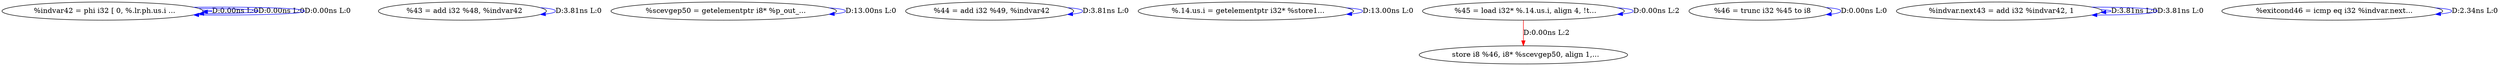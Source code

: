 digraph {
Node0x40bcda0[label="  %indvar42 = phi i32 [ 0, %.lr.ph.us.i ..."];
Node0x40bcda0 -> Node0x40bcda0[label="D:0.00ns L:0",color=blue];
Node0x40bcda0 -> Node0x40bcda0[label="D:0.00ns L:0",color=blue];
Node0x40bcda0 -> Node0x40bcda0[label="D:0.00ns L:0",color=blue];
Node0x40bcee0[label="  %43 = add i32 %48, %indvar42"];
Node0x40bcee0 -> Node0x40bcee0[label="D:3.81ns L:0",color=blue];
Node0x40bd020[label="  %scevgep50 = getelementptr i8* %p_out_..."];
Node0x40bd020 -> Node0x40bd020[label="D:13.00ns L:0",color=blue];
Node0x40bd160[label="  %44 = add i32 %49, %indvar42"];
Node0x40bd160 -> Node0x40bd160[label="D:3.81ns L:0",color=blue];
Node0x40bd2a0[label="  %.14.us.i = getelementptr i32* %store1..."];
Node0x40bd2a0 -> Node0x40bd2a0[label="D:13.00ns L:0",color=blue];
Node0x40bd3e0[label="  %45 = load i32* %.14.us.i, align 4, !t..."];
Node0x40bd3e0 -> Node0x40bd3e0[label="D:0.00ns L:2",color=blue];
Node0x40bd660[label="  store i8 %46, i8* %scevgep50, align 1,..."];
Node0x40bd3e0 -> Node0x40bd660[label="D:0.00ns L:2",color=red];
Node0x40bd520[label="  %46 = trunc i32 %45 to i8"];
Node0x40bd520 -> Node0x40bd520[label="D:0.00ns L:0",color=blue];
Node0x40bd7a0[label="  %indvar.next43 = add i32 %indvar42, 1"];
Node0x40bd7a0 -> Node0x40bd7a0[label="D:3.81ns L:0",color=blue];
Node0x40bd7a0 -> Node0x40bd7a0[label="D:3.81ns L:0",color=blue];
Node0x40bd8e0[label="  %exitcond46 = icmp eq i32 %indvar.next..."];
Node0x40bd8e0 -> Node0x40bd8e0[label="D:2.34ns L:0",color=blue];
}
